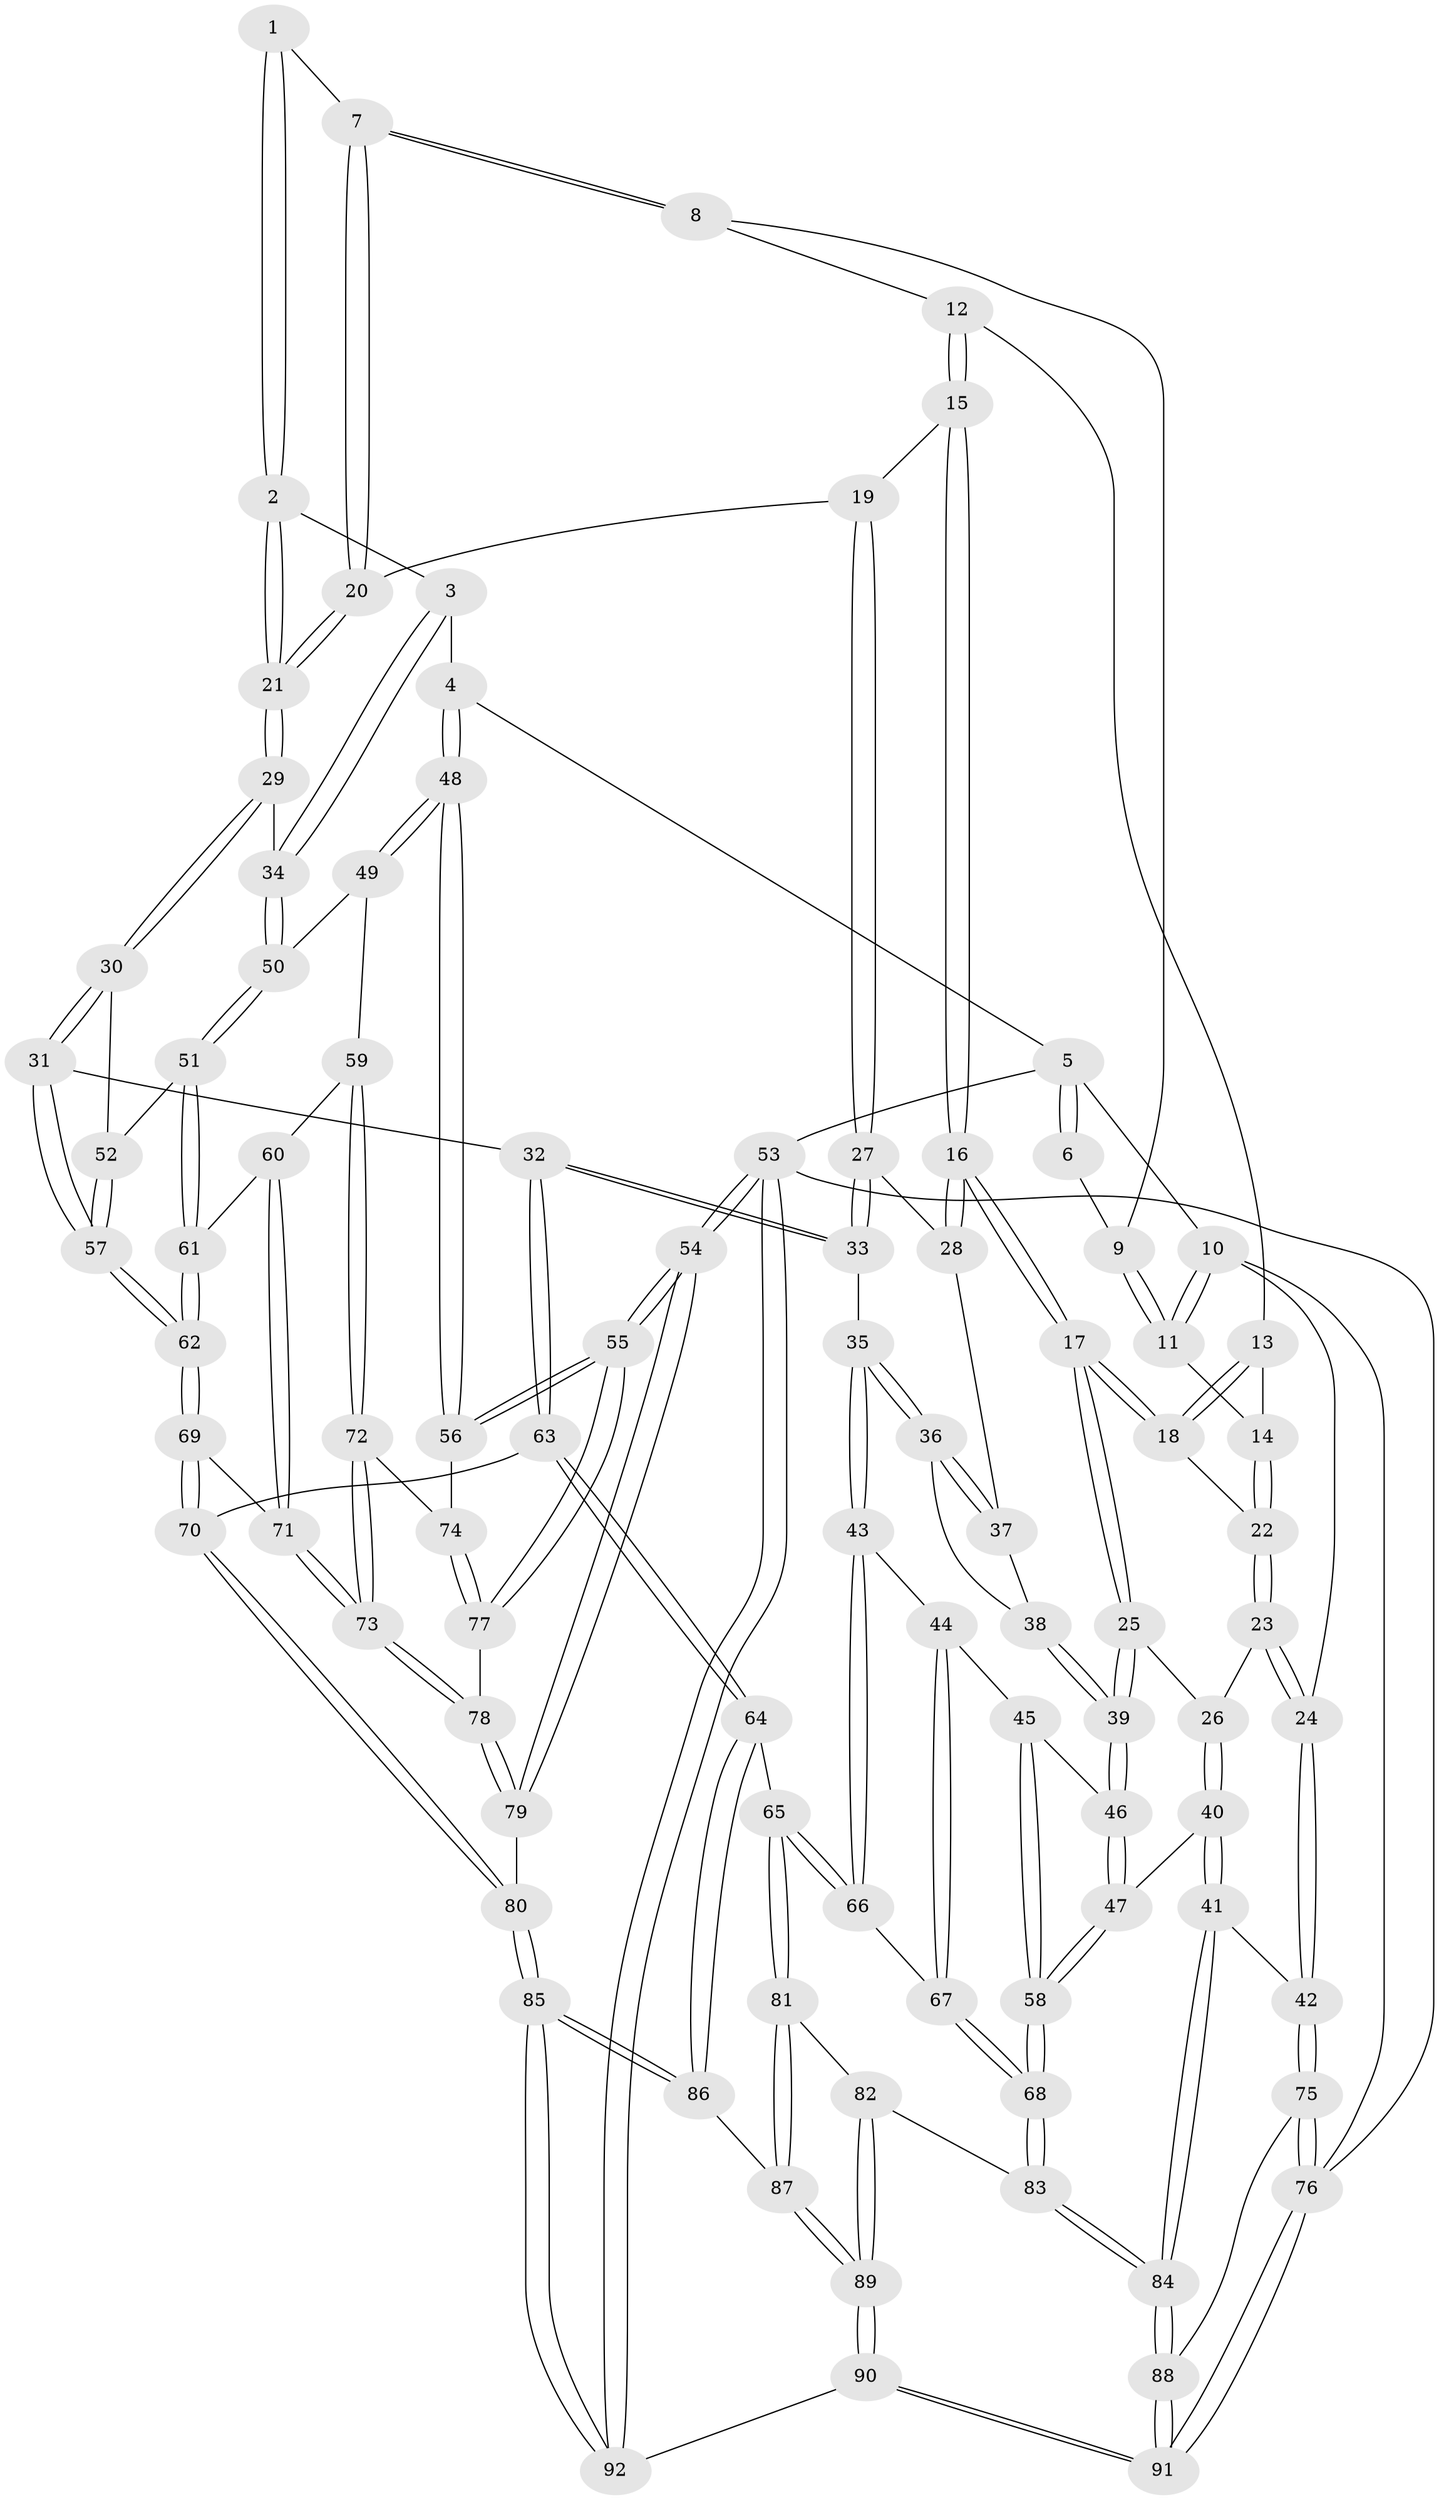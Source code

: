 // Generated by graph-tools (version 1.1) at 2025/11/02/27/25 16:11:54]
// undirected, 92 vertices, 227 edges
graph export_dot {
graph [start="1"]
  node [color=gray90,style=filled];
  1 [pos="+0.5293072244485608+0"];
  2 [pos="+0.7176467056705841+0.18897550470858754"];
  3 [pos="+0.7745720916189897+0.17833965764156415"];
  4 [pos="+1+0"];
  5 [pos="+1+0"];
  6 [pos="+0.5023020868685604+0"];
  7 [pos="+0.46116248752609584+0.15027455371914195"];
  8 [pos="+0.18946125659444676+0"];
  9 [pos="+0.11531428744649003+0"];
  10 [pos="+0+0"];
  11 [pos="+0.06769219966924228+0"];
  12 [pos="+0.25493646971902545+0.12033448030352846"];
  13 [pos="+0.20142450387100438+0.18604769043679964"];
  14 [pos="+0.0965955937568834+0.2002488105053711"];
  15 [pos="+0.2743130014871229+0.14387184646617326"];
  16 [pos="+0.1964015135186201+0.33598097128636784"];
  17 [pos="+0.18440464393779524+0.34271927742130787"];
  18 [pos="+0.16623195599138854+0.2414534458755601"];
  19 [pos="+0.35360920734471146+0.20781963731484832"];
  20 [pos="+0.453205309933075+0.1786803010180843"];
  21 [pos="+0.597645650514599+0.31198432699504686"];
  22 [pos="+0.0962407580293015+0.2068554702105942"];
  23 [pos="+0+0.33690853771129675"];
  24 [pos="+0+0.3109228973798648"];
  25 [pos="+0.15026797973860817+0.38958597828267144"];
  26 [pos="+0.10025850532032929+0.3859438857851266"];
  27 [pos="+0.34381549307646925+0.26774895513845515"];
  28 [pos="+0.2995767143444596+0.30656759592186145"];
  29 [pos="+0.5820814291891803+0.39228128349327024"];
  30 [pos="+0.5727238699083437+0.4059151876735863"];
  31 [pos="+0.5302677073793848+0.4472022801572662"];
  32 [pos="+0.5100561225282834+0.46233604956186947"];
  33 [pos="+0.5057646854069558+0.4625507577832954"];
  34 [pos="+0.8672698780175676+0.4406634676020445"];
  35 [pos="+0.45416894631020577+0.48169789583917333"];
  36 [pos="+0.3471646134309588+0.44083182591334213"];
  37 [pos="+0.30927510117007495+0.3420178969190551"];
  38 [pos="+0.2575897017661951+0.43779746169587314"];
  39 [pos="+0.1894950973208681+0.4392002055953506"];
  40 [pos="+0.009625543233266058+0.6375425339053725"];
  41 [pos="+0+0.6584807281063387"];
  42 [pos="+0+0.6793982398939401"];
  43 [pos="+0.39462620286010236+0.547127950938434"];
  44 [pos="+0.3753179531080045+0.5547337700494483"];
  45 [pos="+0.23380570628674568+0.5396957254702605"];
  46 [pos="+0.19559907185003778+0.4977680109807156"];
  47 [pos="+0.08798728339181054+0.6249233074809826"];
  48 [pos="+1+0.43432548742691524"];
  49 [pos="+0.9353143008521282+0.4538017252408683"];
  50 [pos="+0.8789499107616104+0.4502227555349688"];
  51 [pos="+0.8170662701466335+0.5300119810146136"];
  52 [pos="+0.7005169980372301+0.51061713936968"];
  53 [pos="+1+1"];
  54 [pos="+1+0.9347007149313754"];
  55 [pos="+1+0.8265743584132479"];
  56 [pos="+1+0.5395251415558686"];
  57 [pos="+0.7262432788871421+0.6109179216244369"];
  58 [pos="+0.23705961453548527+0.6872613123619273"];
  59 [pos="+0.8882397451789547+0.6384655732487947"];
  60 [pos="+0.8796627342865518+0.636662005089462"];
  61 [pos="+0.7950889942444043+0.5829949080528918"];
  62 [pos="+0.7441306056151333+0.6372947502081996"];
  63 [pos="+0.5752890662246993+0.6862015737133869"];
  64 [pos="+0.5518152909158044+0.7175327416602698"];
  65 [pos="+0.4443333990882801+0.7523139325823776"];
  66 [pos="+0.4031563422251898+0.690725383557138"];
  67 [pos="+0.2648902675715139+0.6777425821649903"];
  68 [pos="+0.23971053492789554+0.6902187215830298"];
  69 [pos="+0.7422155064334447+0.6431110941463548"];
  70 [pos="+0.6871141504067793+0.6919313052043364"];
  71 [pos="+0.8111453221506143+0.6868439806004831"];
  72 [pos="+0.8964184966983213+0.6472102310998543"];
  73 [pos="+0.8536410386561508+0.7331259473575056"];
  74 [pos="+0.9338884981392288+0.6557076767583888"];
  75 [pos="+0+0.9137701950033355"];
  76 [pos="+0+1"];
  77 [pos="+0.9272437147579394+0.7573100453960089"];
  78 [pos="+0.8678207176745426+0.7706347137488615"];
  79 [pos="+0.8066118478848437+0.8627563007373749"];
  80 [pos="+0.7718316017617264+0.8859239765622678"];
  81 [pos="+0.4146494468341419+0.7953461688762334"];
  82 [pos="+0.3154115661464205+0.8560761577932249"];
  83 [pos="+0.24098700632113118+0.843555552748712"];
  84 [pos="+0.2029438645641372+0.8658599108193133"];
  85 [pos="+0.756174173419248+0.9173742736835347"];
  86 [pos="+0.5996611504393856+0.8818381466908879"];
  87 [pos="+0.537778041586362+0.9210690870238724"];
  88 [pos="+0.19045999424214502+0.8830310708626051"];
  89 [pos="+0.45493156719136363+1"];
  90 [pos="+0.4620703504519212+1"];
  91 [pos="+0.13302953576286414+1"];
  92 [pos="+0.8217741884927593+1"];
  1 -- 2;
  1 -- 2;
  1 -- 7;
  2 -- 3;
  2 -- 21;
  2 -- 21;
  3 -- 4;
  3 -- 34;
  3 -- 34;
  4 -- 5;
  4 -- 48;
  4 -- 48;
  5 -- 6;
  5 -- 6;
  5 -- 10;
  5 -- 53;
  6 -- 9;
  7 -- 8;
  7 -- 8;
  7 -- 20;
  7 -- 20;
  8 -- 9;
  8 -- 12;
  9 -- 11;
  9 -- 11;
  10 -- 11;
  10 -- 11;
  10 -- 24;
  10 -- 76;
  11 -- 14;
  12 -- 13;
  12 -- 15;
  12 -- 15;
  13 -- 14;
  13 -- 18;
  13 -- 18;
  14 -- 22;
  14 -- 22;
  15 -- 16;
  15 -- 16;
  15 -- 19;
  16 -- 17;
  16 -- 17;
  16 -- 28;
  16 -- 28;
  17 -- 18;
  17 -- 18;
  17 -- 25;
  17 -- 25;
  18 -- 22;
  19 -- 20;
  19 -- 27;
  19 -- 27;
  20 -- 21;
  20 -- 21;
  21 -- 29;
  21 -- 29;
  22 -- 23;
  22 -- 23;
  23 -- 24;
  23 -- 24;
  23 -- 26;
  24 -- 42;
  24 -- 42;
  25 -- 26;
  25 -- 39;
  25 -- 39;
  26 -- 40;
  26 -- 40;
  27 -- 28;
  27 -- 33;
  27 -- 33;
  28 -- 37;
  29 -- 30;
  29 -- 30;
  29 -- 34;
  30 -- 31;
  30 -- 31;
  30 -- 52;
  31 -- 32;
  31 -- 57;
  31 -- 57;
  32 -- 33;
  32 -- 33;
  32 -- 63;
  32 -- 63;
  33 -- 35;
  34 -- 50;
  34 -- 50;
  35 -- 36;
  35 -- 36;
  35 -- 43;
  35 -- 43;
  36 -- 37;
  36 -- 37;
  36 -- 38;
  37 -- 38;
  38 -- 39;
  38 -- 39;
  39 -- 46;
  39 -- 46;
  40 -- 41;
  40 -- 41;
  40 -- 47;
  41 -- 42;
  41 -- 84;
  41 -- 84;
  42 -- 75;
  42 -- 75;
  43 -- 44;
  43 -- 66;
  43 -- 66;
  44 -- 45;
  44 -- 67;
  44 -- 67;
  45 -- 46;
  45 -- 58;
  45 -- 58;
  46 -- 47;
  46 -- 47;
  47 -- 58;
  47 -- 58;
  48 -- 49;
  48 -- 49;
  48 -- 56;
  48 -- 56;
  49 -- 50;
  49 -- 59;
  50 -- 51;
  50 -- 51;
  51 -- 52;
  51 -- 61;
  51 -- 61;
  52 -- 57;
  52 -- 57;
  53 -- 54;
  53 -- 54;
  53 -- 92;
  53 -- 92;
  53 -- 76;
  54 -- 55;
  54 -- 55;
  54 -- 79;
  54 -- 79;
  55 -- 56;
  55 -- 56;
  55 -- 77;
  55 -- 77;
  56 -- 74;
  57 -- 62;
  57 -- 62;
  58 -- 68;
  58 -- 68;
  59 -- 60;
  59 -- 72;
  59 -- 72;
  60 -- 61;
  60 -- 71;
  60 -- 71;
  61 -- 62;
  61 -- 62;
  62 -- 69;
  62 -- 69;
  63 -- 64;
  63 -- 64;
  63 -- 70;
  64 -- 65;
  64 -- 86;
  64 -- 86;
  65 -- 66;
  65 -- 66;
  65 -- 81;
  65 -- 81;
  66 -- 67;
  67 -- 68;
  67 -- 68;
  68 -- 83;
  68 -- 83;
  69 -- 70;
  69 -- 70;
  69 -- 71;
  70 -- 80;
  70 -- 80;
  71 -- 73;
  71 -- 73;
  72 -- 73;
  72 -- 73;
  72 -- 74;
  73 -- 78;
  73 -- 78;
  74 -- 77;
  74 -- 77;
  75 -- 76;
  75 -- 76;
  75 -- 88;
  76 -- 91;
  76 -- 91;
  77 -- 78;
  78 -- 79;
  78 -- 79;
  79 -- 80;
  80 -- 85;
  80 -- 85;
  81 -- 82;
  81 -- 87;
  81 -- 87;
  82 -- 83;
  82 -- 89;
  82 -- 89;
  83 -- 84;
  83 -- 84;
  84 -- 88;
  84 -- 88;
  85 -- 86;
  85 -- 86;
  85 -- 92;
  85 -- 92;
  86 -- 87;
  87 -- 89;
  87 -- 89;
  88 -- 91;
  88 -- 91;
  89 -- 90;
  89 -- 90;
  90 -- 91;
  90 -- 91;
  90 -- 92;
}
